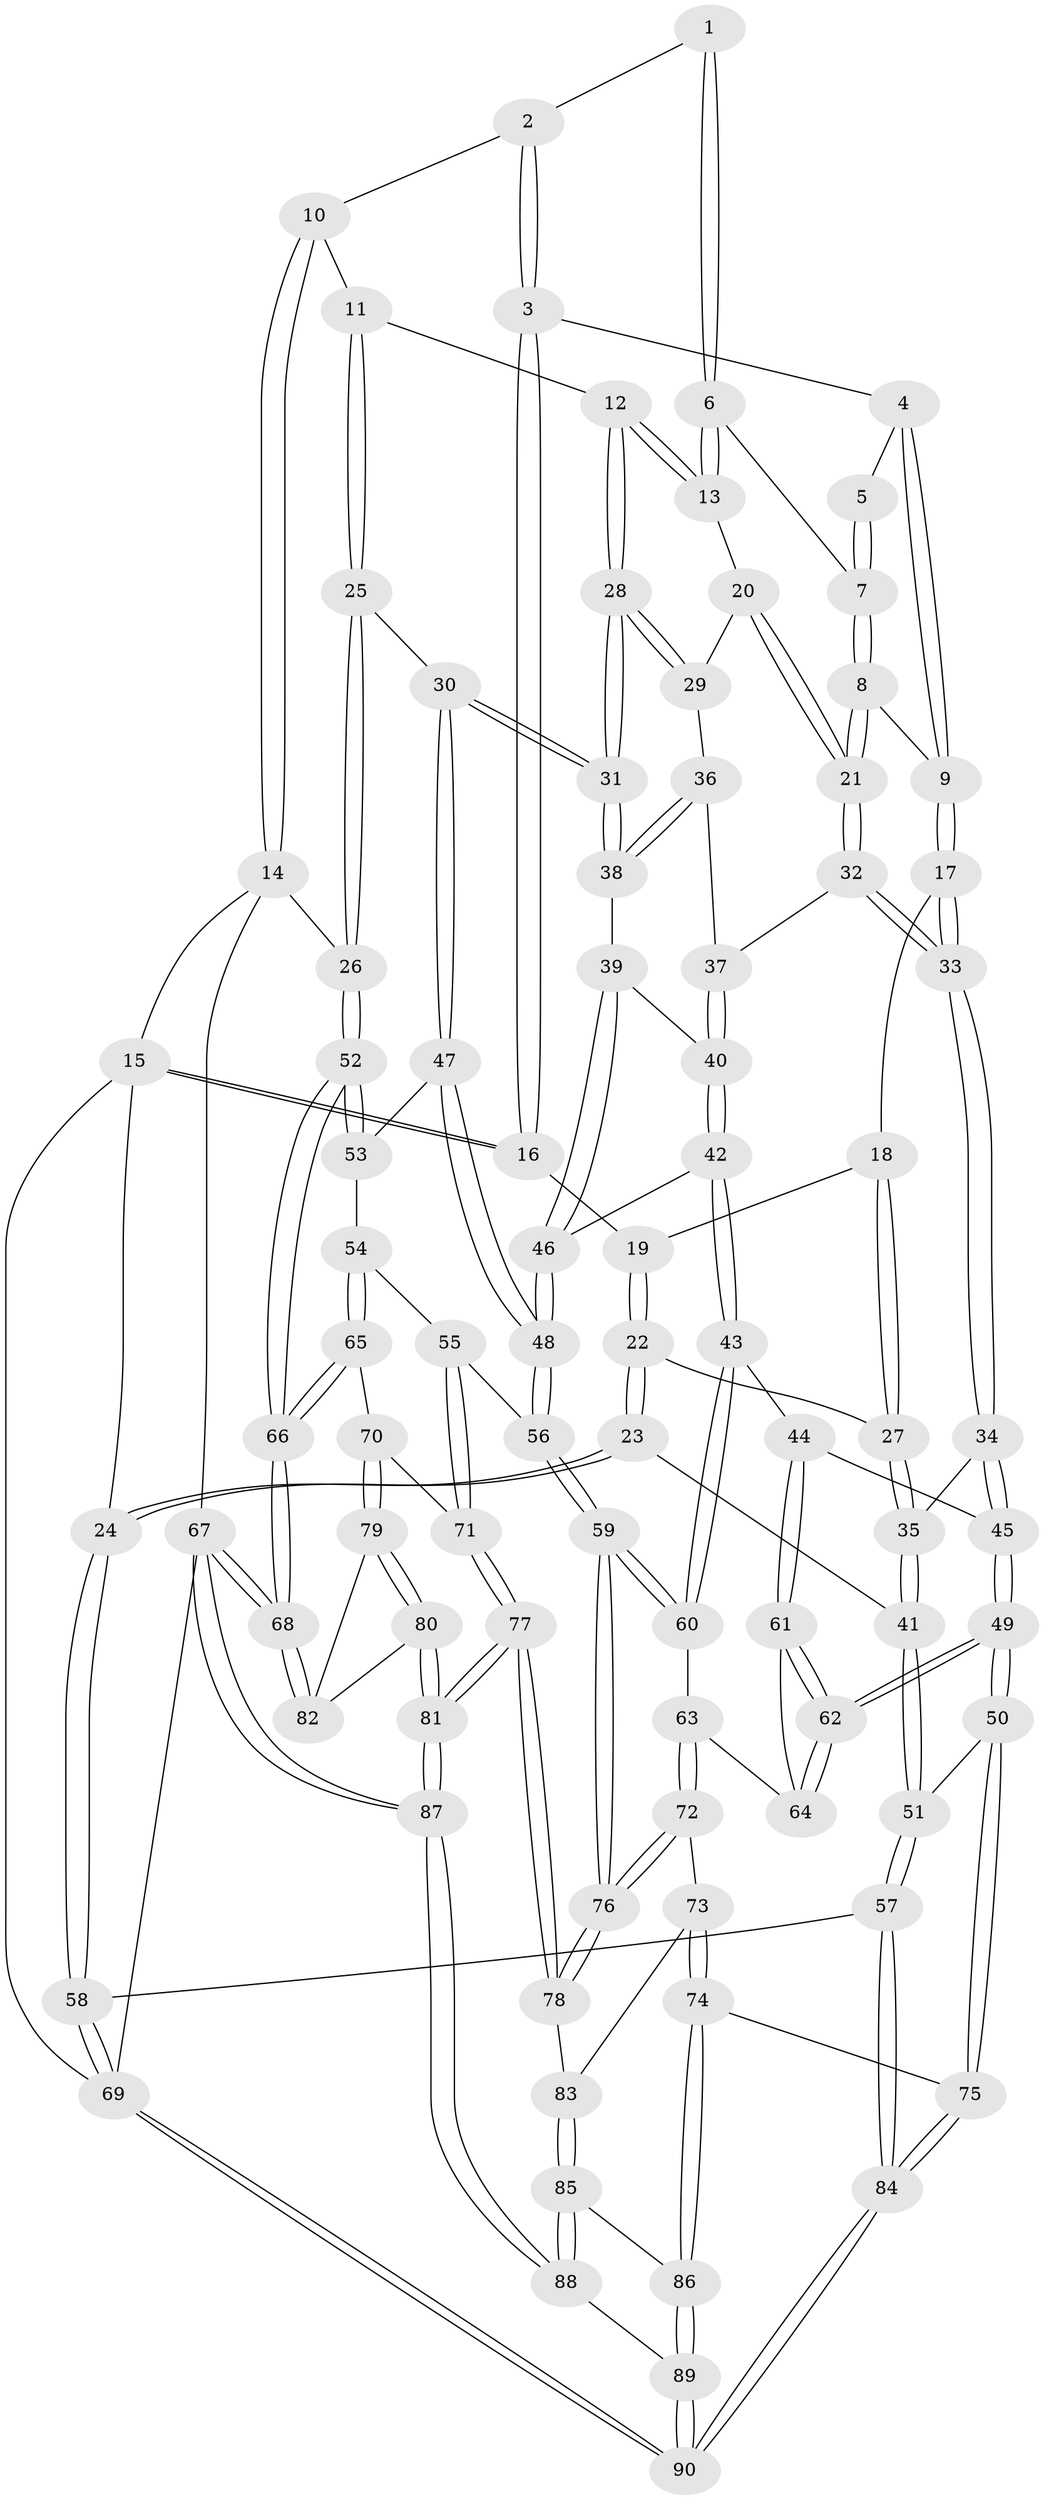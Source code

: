 // coarse degree distribution, {3: 0.6875, 4: 0.28125, 2: 0.03125}
// Generated by graph-tools (version 1.1) at 2025/38/03/04/25 23:38:26]
// undirected, 90 vertices, 222 edges
graph export_dot {
  node [color=gray90,style=filled];
  1 [pos="+0.5869088207911393+0.04115469235411641"];
  2 [pos="+0.7524494491743314+0"];
  3 [pos="+0.13639421753729353+0"];
  4 [pos="+0.2196950431635703+0"];
  5 [pos="+0.4023370503573155+0.06964690532862584"];
  6 [pos="+0.5588797782874918+0.1098165166565436"];
  7 [pos="+0.4199563872673868+0.11782822889108083"];
  8 [pos="+0.4169223863589417+0.20003703542230633"];
  9 [pos="+0.3397926465270534+0.17388301865808603"];
  10 [pos="+0.7941122306684516+0"];
  11 [pos="+0.7959772314485867+0.019707576993314633"];
  12 [pos="+0.7821313456222854+0.13612893479335716"];
  13 [pos="+0.5554788310759798+0.17343963963543832"];
  14 [pos="+1+0"];
  15 [pos="+0+0"];
  16 [pos="+0.07614483894534965+0"];
  17 [pos="+0.2439716909463161+0.21187944728457955"];
  18 [pos="+0.20055430469023+0.1772420679691738"];
  19 [pos="+0.11707644509859064+0"];
  20 [pos="+0.5494358194434072+0.19974475277836007"];
  21 [pos="+0.4342354262050936+0.23792137565820845"];
  22 [pos="+0.03460293177057781+0.32301231542801334"];
  23 [pos="+0+0.38852696034821044"];
  24 [pos="+0+0.3942497953885504"];
  25 [pos="+1+0.3214210652464095"];
  26 [pos="+1+0.3182982893993895"];
  27 [pos="+0.1183219704392973+0.320879598501917"];
  28 [pos="+0.7791935580754206+0.2288602252433025"];
  29 [pos="+0.6051326412227044+0.24941017967841977"];
  30 [pos="+0.841410853099084+0.3595688554359512"];
  31 [pos="+0.8413815432515256+0.35954903950097433"];
  32 [pos="+0.40747249366657373+0.31347621551555077"];
  33 [pos="+0.3334906379446116+0.37143625801537494"];
  34 [pos="+0.32654423083558726+0.3863348163294837"];
  35 [pos="+0.24589952829778938+0.40775027834662636"];
  36 [pos="+0.5935950251640367+0.2937118214255205"];
  37 [pos="+0.5393060955606019+0.36154999724102604"];
  38 [pos="+0.7012915899411102+0.4042639011266876"];
  39 [pos="+0.6940982421845145+0.4087071042802571"];
  40 [pos="+0.5564479398965803+0.39524794393857665"];
  41 [pos="+0.14611826004950113+0.5307989905328606"];
  42 [pos="+0.517892984680702+0.5277105185396656"];
  43 [pos="+0.470800559967606+0.5404488516002989"];
  44 [pos="+0.467117472382254+0.5402407126317154"];
  45 [pos="+0.3807187754854389+0.4824854929212876"];
  46 [pos="+0.6158513455457344+0.5575371898612144"];
  47 [pos="+0.8419873650030926+0.47517431786462394"];
  48 [pos="+0.6805491327632588+0.6362851015965957"];
  49 [pos="+0.22695706496138235+0.6890263397255884"];
  50 [pos="+0.20270310624391427+0.7002709854422563"];
  51 [pos="+0.15787117985680157+0.6697756504650415"];
  52 [pos="+1+0.5938387522777286"];
  53 [pos="+0.8701672466141868+0.5201611710663546"];
  54 [pos="+0.8933785766537627+0.6264661732301348"];
  55 [pos="+0.7683641077491089+0.6863225404656121"];
  56 [pos="+0.6817166488643083+0.6454329937349819"];
  57 [pos="+0+0.7220934084102405"];
  58 [pos="+0+0.7325398871712855"];
  59 [pos="+0.6087968708894298+0.7507448675832272"];
  60 [pos="+0.5167577342179903+0.6745179858011515"];
  61 [pos="+0.46022804141307766+0.5530353795546642"];
  62 [pos="+0.29217684515054027+0.6846866773685651"];
  63 [pos="+0.4210555794215777+0.7106307601729677"];
  64 [pos="+0.41300045567603483+0.7012735387151496"];
  65 [pos="+0.9762900120952046+0.6925810859961944"];
  66 [pos="+1+0.6538866242167805"];
  67 [pos="+1+1"];
  68 [pos="+1+1"];
  69 [pos="+0+1"];
  70 [pos="+0.9414476335887368+0.7367376275627576"];
  71 [pos="+0.7922863036281901+0.7304791736813483"];
  72 [pos="+0.42330841766630817+0.7167596797254523"];
  73 [pos="+0.40582650664267705+0.806326767527523"];
  74 [pos="+0.33736229767706283+0.8580089365383536"];
  75 [pos="+0.2358412251208625+0.844792170651252"];
  76 [pos="+0.5967674563458062+0.8004010190507745"];
  77 [pos="+0.8011728269371453+0.8912318437166051"];
  78 [pos="+0.5967823825857159+0.8024035169171055"];
  79 [pos="+0.9282099407786307+0.7753378934156934"];
  80 [pos="+0.8374143785235423+0.8841660339641095"];
  81 [pos="+0.8077760919710892+0.8989124070489375"];
  82 [pos="+1+0.902674637809778"];
  83 [pos="+0.5740704327216755+0.8331967763012079"];
  84 [pos="+0.1930404337848575+0.9232608137118136"];
  85 [pos="+0.5646475303482986+0.8632454011139973"];
  86 [pos="+0.4380096859246958+0.9525803104267521"];
  87 [pos="+0.7847825003979443+1"];
  88 [pos="+0.7060914670465986+1"];
  89 [pos="+0.42197280417297905+1"];
  90 [pos="+0.026246955870788933+1"];
  1 -- 2;
  1 -- 6;
  1 -- 6;
  2 -- 3;
  2 -- 3;
  2 -- 10;
  3 -- 4;
  3 -- 16;
  3 -- 16;
  4 -- 5;
  4 -- 9;
  4 -- 9;
  5 -- 7;
  5 -- 7;
  6 -- 7;
  6 -- 13;
  6 -- 13;
  7 -- 8;
  7 -- 8;
  8 -- 9;
  8 -- 21;
  8 -- 21;
  9 -- 17;
  9 -- 17;
  10 -- 11;
  10 -- 14;
  10 -- 14;
  11 -- 12;
  11 -- 25;
  11 -- 25;
  12 -- 13;
  12 -- 13;
  12 -- 28;
  12 -- 28;
  13 -- 20;
  14 -- 15;
  14 -- 26;
  14 -- 67;
  15 -- 16;
  15 -- 16;
  15 -- 24;
  15 -- 69;
  16 -- 19;
  17 -- 18;
  17 -- 33;
  17 -- 33;
  18 -- 19;
  18 -- 27;
  18 -- 27;
  19 -- 22;
  19 -- 22;
  20 -- 21;
  20 -- 21;
  20 -- 29;
  21 -- 32;
  21 -- 32;
  22 -- 23;
  22 -- 23;
  22 -- 27;
  23 -- 24;
  23 -- 24;
  23 -- 41;
  24 -- 58;
  24 -- 58;
  25 -- 26;
  25 -- 26;
  25 -- 30;
  26 -- 52;
  26 -- 52;
  27 -- 35;
  27 -- 35;
  28 -- 29;
  28 -- 29;
  28 -- 31;
  28 -- 31;
  29 -- 36;
  30 -- 31;
  30 -- 31;
  30 -- 47;
  30 -- 47;
  31 -- 38;
  31 -- 38;
  32 -- 33;
  32 -- 33;
  32 -- 37;
  33 -- 34;
  33 -- 34;
  34 -- 35;
  34 -- 45;
  34 -- 45;
  35 -- 41;
  35 -- 41;
  36 -- 37;
  36 -- 38;
  36 -- 38;
  37 -- 40;
  37 -- 40;
  38 -- 39;
  39 -- 40;
  39 -- 46;
  39 -- 46;
  40 -- 42;
  40 -- 42;
  41 -- 51;
  41 -- 51;
  42 -- 43;
  42 -- 43;
  42 -- 46;
  43 -- 44;
  43 -- 60;
  43 -- 60;
  44 -- 45;
  44 -- 61;
  44 -- 61;
  45 -- 49;
  45 -- 49;
  46 -- 48;
  46 -- 48;
  47 -- 48;
  47 -- 48;
  47 -- 53;
  48 -- 56;
  48 -- 56;
  49 -- 50;
  49 -- 50;
  49 -- 62;
  49 -- 62;
  50 -- 51;
  50 -- 75;
  50 -- 75;
  51 -- 57;
  51 -- 57;
  52 -- 53;
  52 -- 53;
  52 -- 66;
  52 -- 66;
  53 -- 54;
  54 -- 55;
  54 -- 65;
  54 -- 65;
  55 -- 56;
  55 -- 71;
  55 -- 71;
  56 -- 59;
  56 -- 59;
  57 -- 58;
  57 -- 84;
  57 -- 84;
  58 -- 69;
  58 -- 69;
  59 -- 60;
  59 -- 60;
  59 -- 76;
  59 -- 76;
  60 -- 63;
  61 -- 62;
  61 -- 62;
  61 -- 64;
  62 -- 64;
  62 -- 64;
  63 -- 64;
  63 -- 72;
  63 -- 72;
  65 -- 66;
  65 -- 66;
  65 -- 70;
  66 -- 68;
  66 -- 68;
  67 -- 68;
  67 -- 68;
  67 -- 87;
  67 -- 87;
  67 -- 69;
  68 -- 82;
  68 -- 82;
  69 -- 90;
  69 -- 90;
  70 -- 71;
  70 -- 79;
  70 -- 79;
  71 -- 77;
  71 -- 77;
  72 -- 73;
  72 -- 76;
  72 -- 76;
  73 -- 74;
  73 -- 74;
  73 -- 83;
  74 -- 75;
  74 -- 86;
  74 -- 86;
  75 -- 84;
  75 -- 84;
  76 -- 78;
  76 -- 78;
  77 -- 78;
  77 -- 78;
  77 -- 81;
  77 -- 81;
  78 -- 83;
  79 -- 80;
  79 -- 80;
  79 -- 82;
  80 -- 81;
  80 -- 81;
  80 -- 82;
  81 -- 87;
  81 -- 87;
  83 -- 85;
  83 -- 85;
  84 -- 90;
  84 -- 90;
  85 -- 86;
  85 -- 88;
  85 -- 88;
  86 -- 89;
  86 -- 89;
  87 -- 88;
  87 -- 88;
  88 -- 89;
  89 -- 90;
  89 -- 90;
}
